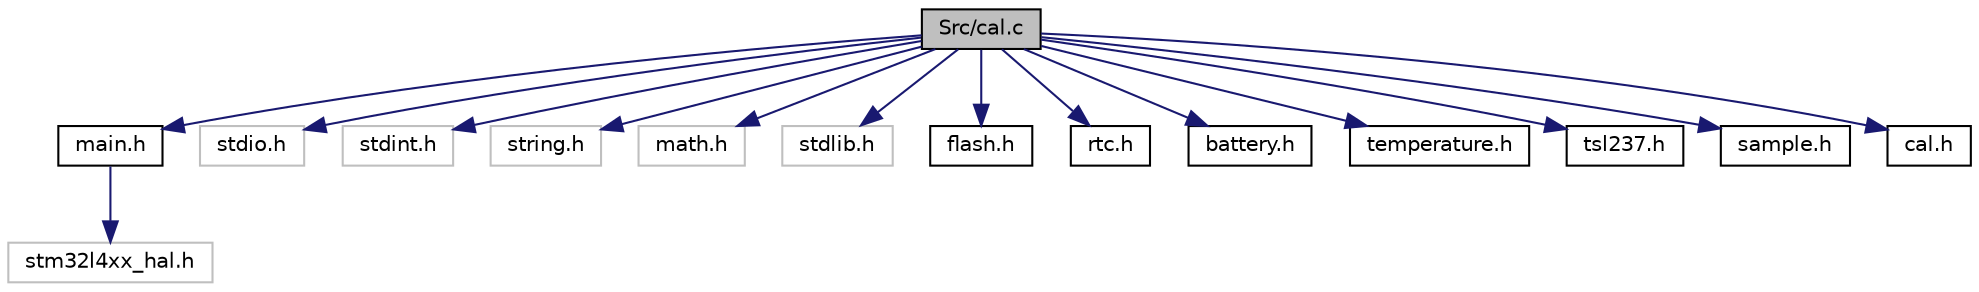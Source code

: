 digraph "Src/cal.c"
{
  edge [fontname="Helvetica",fontsize="10",labelfontname="Helvetica",labelfontsize="10"];
  node [fontname="Helvetica",fontsize="10",shape=record];
  Node0 [label="Src/cal.c",height=0.2,width=0.4,color="black", fillcolor="grey75", style="filled", fontcolor="black"];
  Node0 -> Node1 [color="midnightblue",fontsize="10",style="solid",fontname="Helvetica"];
  Node1 [label="main.h",height=0.2,width=0.4,color="black", fillcolor="white", style="filled",URL="$main_8h.html",tooltip=": Header for main.c file. This file contains the common defines of the application. "];
  Node1 -> Node2 [color="midnightblue",fontsize="10",style="solid",fontname="Helvetica"];
  Node2 [label="stm32l4xx_hal.h",height=0.2,width=0.4,color="grey75", fillcolor="white", style="filled"];
  Node0 -> Node3 [color="midnightblue",fontsize="10",style="solid",fontname="Helvetica"];
  Node3 [label="stdio.h",height=0.2,width=0.4,color="grey75", fillcolor="white", style="filled"];
  Node0 -> Node4 [color="midnightblue",fontsize="10",style="solid",fontname="Helvetica"];
  Node4 [label="stdint.h",height=0.2,width=0.4,color="grey75", fillcolor="white", style="filled"];
  Node0 -> Node5 [color="midnightblue",fontsize="10",style="solid",fontname="Helvetica"];
  Node5 [label="string.h",height=0.2,width=0.4,color="grey75", fillcolor="white", style="filled"];
  Node0 -> Node6 [color="midnightblue",fontsize="10",style="solid",fontname="Helvetica"];
  Node6 [label="math.h",height=0.2,width=0.4,color="grey75", fillcolor="white", style="filled"];
  Node0 -> Node7 [color="midnightblue",fontsize="10",style="solid",fontname="Helvetica"];
  Node7 [label="stdlib.h",height=0.2,width=0.4,color="grey75", fillcolor="white", style="filled"];
  Node0 -> Node8 [color="midnightblue",fontsize="10",style="solid",fontname="Helvetica"];
  Node8 [label="flash.h",height=0.2,width=0.4,color="black", fillcolor="white", style="filled",URL="$flash_8h.html"];
  Node0 -> Node9 [color="midnightblue",fontsize="10",style="solid",fontname="Helvetica"];
  Node9 [label="rtc.h",height=0.2,width=0.4,color="black", fillcolor="white", style="filled",URL="$rtc_8h.html"];
  Node0 -> Node10 [color="midnightblue",fontsize="10",style="solid",fontname="Helvetica"];
  Node10 [label="battery.h",height=0.2,width=0.4,color="black", fillcolor="white", style="filled",URL="$battery_8h.html"];
  Node0 -> Node11 [color="midnightblue",fontsize="10",style="solid",fontname="Helvetica"];
  Node11 [label="temperature.h",height=0.2,width=0.4,color="black", fillcolor="white", style="filled",URL="$temperature_8h.html"];
  Node0 -> Node12 [color="midnightblue",fontsize="10",style="solid",fontname="Helvetica"];
  Node12 [label="tsl237.h",height=0.2,width=0.4,color="black", fillcolor="white", style="filled",URL="$tsl237_8h.html"];
  Node0 -> Node13 [color="midnightblue",fontsize="10",style="solid",fontname="Helvetica"];
  Node13 [label="sample.h",height=0.2,width=0.4,color="black", fillcolor="white", style="filled",URL="$sample_8h.html"];
  Node0 -> Node14 [color="midnightblue",fontsize="10",style="solid",fontname="Helvetica"];
  Node14 [label="cal.h",height=0.2,width=0.4,color="black", fillcolor="white", style="filled",URL="$cal_8h.html"];
}
